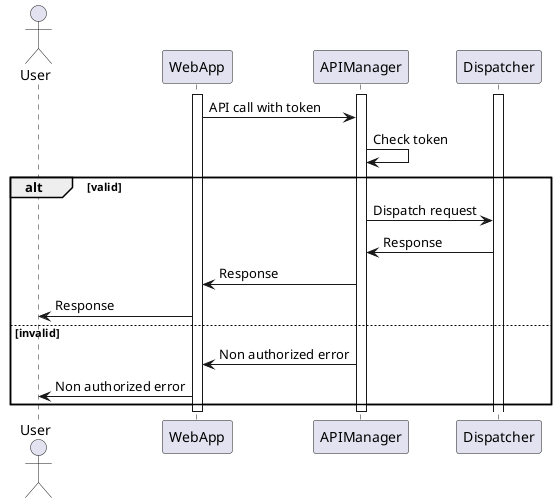 @startuml

actor User as U
participant WebApp as WA 
participant APIManager as AM
participant Dispatcher as D

activate D
activate AM
activate WA
WA -> AM : API call with token
AM -> AM : Check token
alt valid
    AM -> D : Dispatch request
    D -> AM : Response
    AM -> WA : Response
    WA -> U : Response
else invalid
    AM -> WA : Non authorized error
    WA -> U : Non authorized error
end
deactivate WA
deactivate AM

@enduml